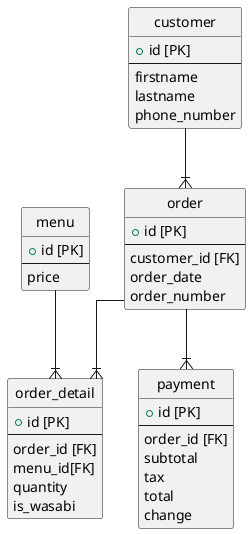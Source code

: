 @startuml

hide circle
skinparam linetype ortho

entity "order" {
  + id [PK]
  --
  customer_id [FK]
  order_date
  order_number
}

entity "order_detail" {
  + id [PK]
  --
  order_id [FK]
  menu_id[FK]
  quantity
  is_wasabi
}

entity "menu" {
  + id [PK]
  --
  price
}

entity "payment" {
  + id [PK]
  --
  order_id [FK]
  subtotal
  tax
  total
  change　
}

entity "customer" {
  + id [PK]
  --
  firstname
  lastname
  phone_number
}

order --|{ order_detail
menu  --|{ order_detail
order --|{ payment
customer --|{ order



@enduml